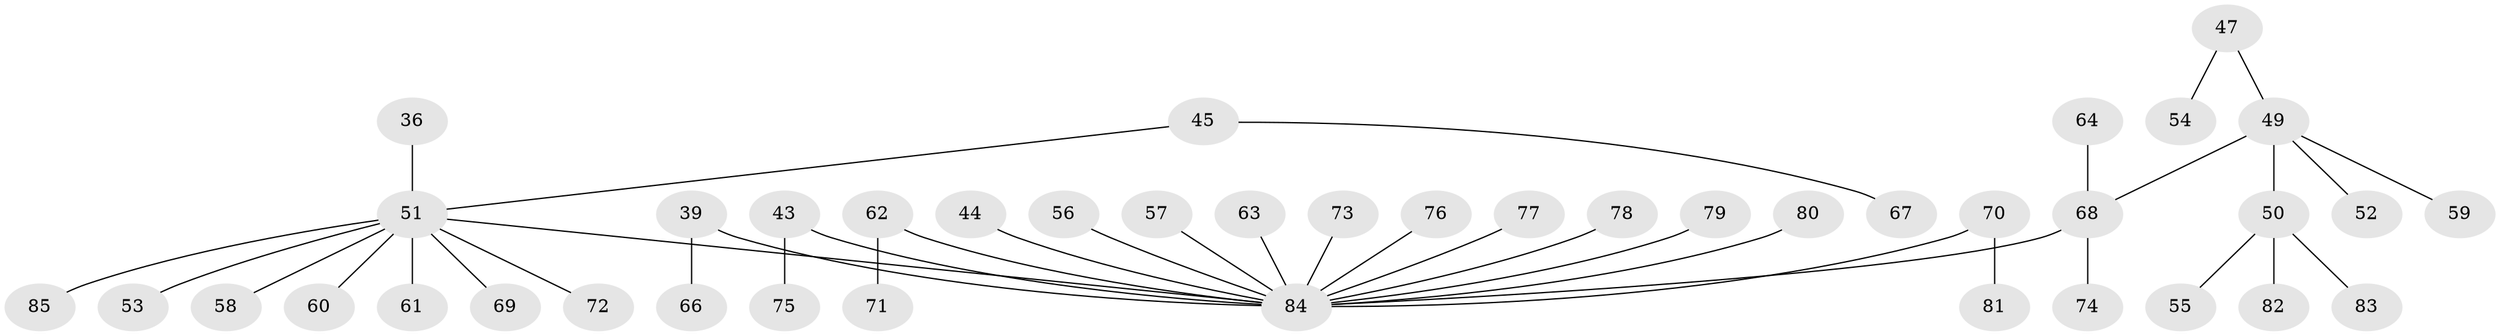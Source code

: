 // original degree distribution, {4: 0.15294117647058825, 5: 0.011764705882352941, 9: 0.011764705882352941, 3: 0.047058823529411764, 1: 0.5529411764705883, 2: 0.21176470588235294, 7: 0.011764705882352941}
// Generated by graph-tools (version 1.1) at 2025/53/03/09/25 04:53:37]
// undirected, 42 vertices, 41 edges
graph export_dot {
graph [start="1"]
  node [color=gray90,style=filled];
  36;
  39;
  43;
  44;
  45;
  47;
  49 [super="+17+32"];
  50;
  51 [super="+25+19+18+28+34+11+14+23+35"];
  52;
  53;
  54;
  55;
  56;
  57 [super="+38"];
  58;
  59;
  60;
  61;
  62;
  63;
  64;
  66;
  67;
  68 [super="+10+26+12+37+41+46"];
  69;
  70;
  71;
  72;
  73;
  74;
  75;
  76;
  77;
  78;
  79;
  80;
  81;
  82;
  83;
  84 [super="+40+48+13+30+65+24+29+42"];
  85;
  36 -- 51;
  39 -- 66;
  39 -- 84;
  43 -- 75;
  43 -- 84;
  44 -- 84;
  45 -- 67;
  45 -- 51;
  47 -- 54;
  47 -- 49;
  49 -- 50;
  49 -- 52;
  49 -- 68;
  49 -- 59;
  50 -- 55;
  50 -- 82;
  50 -- 83;
  51 -- 72;
  51 -- 85;
  51 -- 60;
  51 -- 58;
  51 -- 69;
  51 -- 53;
  51 -- 61;
  51 -- 84;
  56 -- 84;
  57 -- 84;
  62 -- 71;
  62 -- 84;
  63 -- 84;
  64 -- 68;
  68 -- 74;
  68 -- 84;
  70 -- 81;
  70 -- 84;
  73 -- 84;
  76 -- 84;
  77 -- 84;
  78 -- 84;
  79 -- 84;
  80 -- 84;
}
